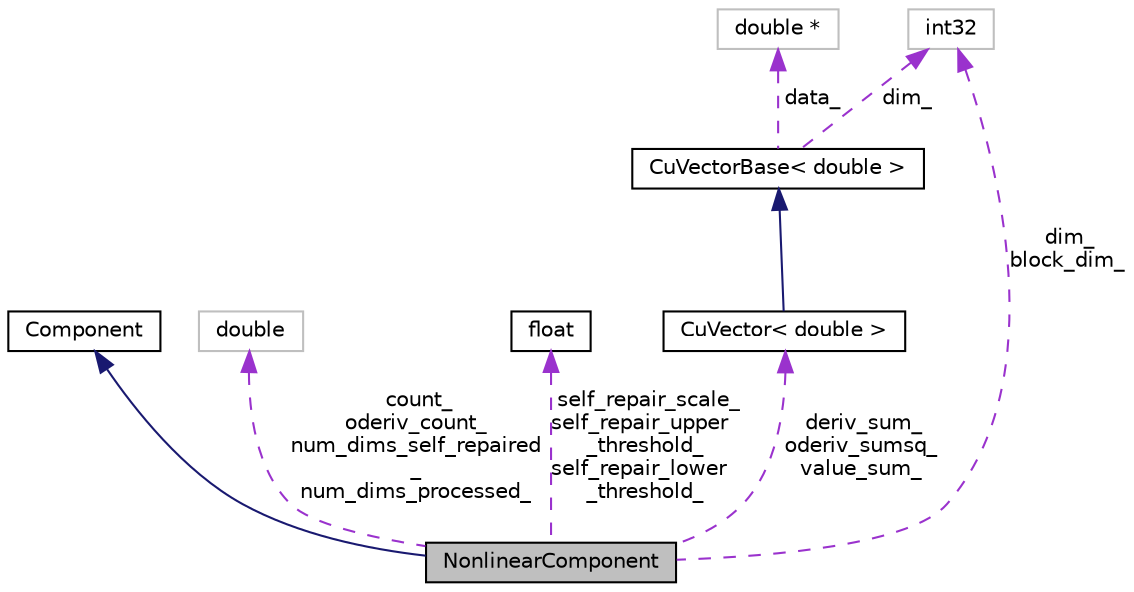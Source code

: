 digraph "NonlinearComponent"
{
  edge [fontname="Helvetica",fontsize="10",labelfontname="Helvetica",labelfontsize="10"];
  node [fontname="Helvetica",fontsize="10",shape=record];
  Node7 [label="NonlinearComponent",height=0.2,width=0.4,color="black", fillcolor="grey75", style="filled", fontcolor="black"];
  Node8 -> Node7 [dir="back",color="midnightblue",fontsize="10",style="solid",fontname="Helvetica"];
  Node8 [label="Component",height=0.2,width=0.4,color="black", fillcolor="white", style="filled",URL="$classkaldi_1_1nnet3_1_1Component.html",tooltip="Abstract base-class for neural-net components. "];
  Node9 -> Node7 [dir="back",color="darkorchid3",fontsize="10",style="dashed",label=" count_\noderiv_count_\nnum_dims_self_repaired\l_\nnum_dims_processed_" ,fontname="Helvetica"];
  Node9 [label="double",height=0.2,width=0.4,color="grey75", fillcolor="white", style="filled"];
  Node10 -> Node7 [dir="back",color="darkorchid3",fontsize="10",style="dashed",label=" self_repair_scale_\nself_repair_upper\l_threshold_\nself_repair_lower\l_threshold_" ,fontname="Helvetica"];
  Node10 [label="float",height=0.2,width=0.4,color="black", fillcolor="white", style="filled",URL="$classfloat.html"];
  Node11 -> Node7 [dir="back",color="darkorchid3",fontsize="10",style="dashed",label=" deriv_sum_\noderiv_sumsq_\nvalue_sum_" ,fontname="Helvetica"];
  Node11 [label="CuVector\< double \>",height=0.2,width=0.4,color="black", fillcolor="white", style="filled",URL="$classkaldi_1_1CuVector.html"];
  Node12 -> Node11 [dir="back",color="midnightblue",fontsize="10",style="solid",fontname="Helvetica"];
  Node12 [label="CuVectorBase\< double \>",height=0.2,width=0.4,color="black", fillcolor="white", style="filled",URL="$classkaldi_1_1CuVectorBase.html"];
  Node13 -> Node12 [dir="back",color="darkorchid3",fontsize="10",style="dashed",label=" data_" ,fontname="Helvetica"];
  Node13 [label="double *",height=0.2,width=0.4,color="grey75", fillcolor="white", style="filled"];
  Node14 -> Node12 [dir="back",color="darkorchid3",fontsize="10",style="dashed",label=" dim_" ,fontname="Helvetica"];
  Node14 [label="int32",height=0.2,width=0.4,color="grey75", fillcolor="white", style="filled"];
  Node14 -> Node7 [dir="back",color="darkorchid3",fontsize="10",style="dashed",label=" dim_\nblock_dim_" ,fontname="Helvetica"];
}
